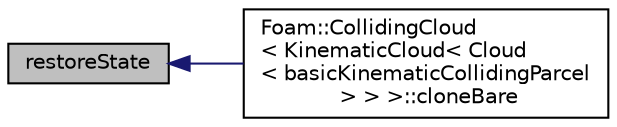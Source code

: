 digraph "restoreState"
{
  bgcolor="transparent";
  edge [fontname="Helvetica",fontsize="10",labelfontname="Helvetica",labelfontsize="10"];
  node [fontname="Helvetica",fontsize="10",shape=record];
  rankdir="LR";
  Node1 [label="restoreState",height=0.2,width=0.4,color="black", fillcolor="grey75", style="filled", fontcolor="black"];
  Node1 -> Node2 [dir="back",color="midnightblue",fontsize="10",style="solid",fontname="Helvetica"];
  Node2 [label="Foam::CollidingCloud\l\< KinematicCloud\< Cloud\l\< basicKinematicCollidingParcel\l \> \> \>::cloneBare",height=0.2,width=0.4,color="black",URL="$a00309.html#aea3a1f8b31395de01b43cb27de2d39eb",tooltip="Construct and return bare clone based on (this) with new name. "];
}
